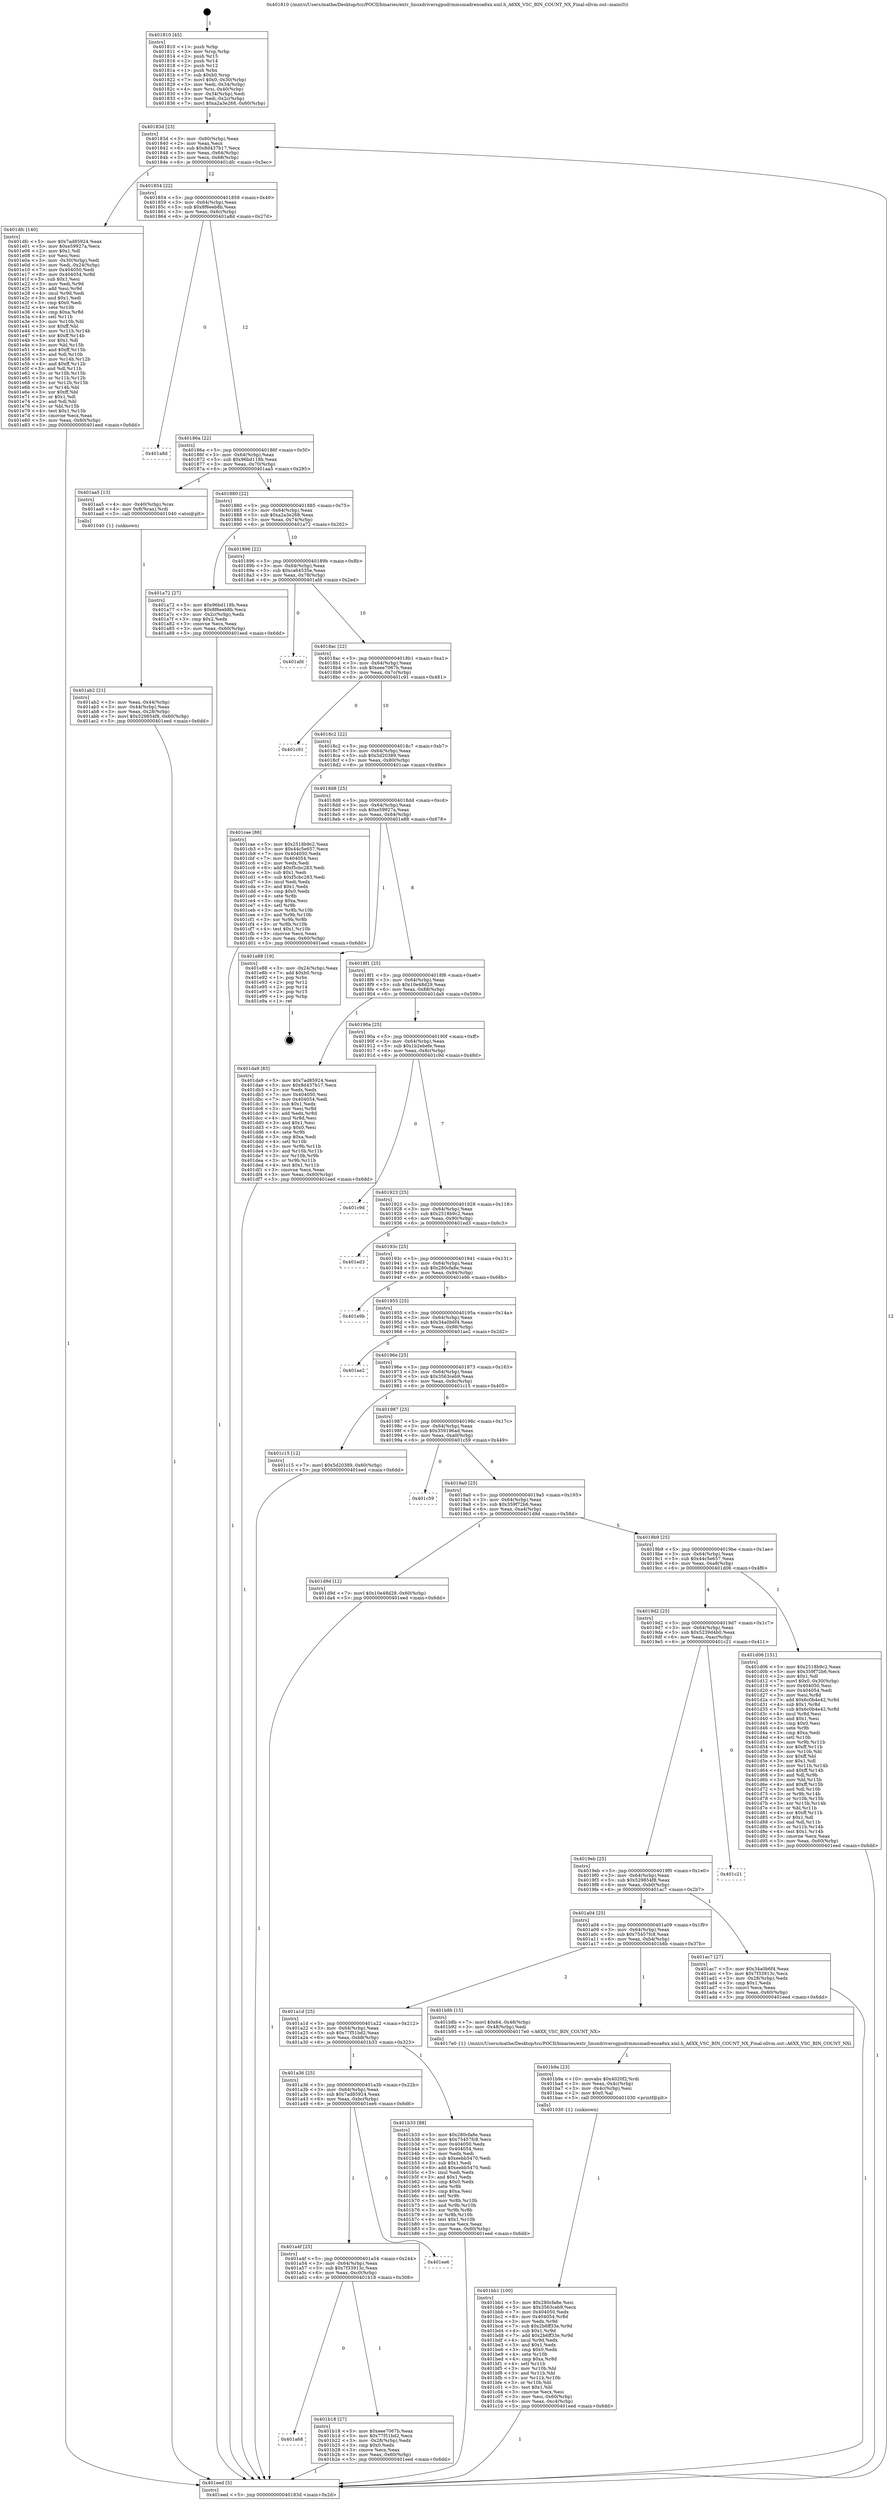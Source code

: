 digraph "0x401810" {
  label = "0x401810 (/mnt/c/Users/mathe/Desktop/tcc/POCII/binaries/extr_linuxdriversgpudrmmsmadrenoa6xx.xml.h_A6XX_VSC_BIN_COUNT_NX_Final-ollvm.out::main(0))"
  labelloc = "t"
  node[shape=record]

  Entry [label="",width=0.3,height=0.3,shape=circle,fillcolor=black,style=filled]
  "0x40183d" [label="{
     0x40183d [23]\l
     | [instrs]\l
     &nbsp;&nbsp;0x40183d \<+3\>: mov -0x60(%rbp),%eax\l
     &nbsp;&nbsp;0x401840 \<+2\>: mov %eax,%ecx\l
     &nbsp;&nbsp;0x401842 \<+6\>: sub $0x8d437b17,%ecx\l
     &nbsp;&nbsp;0x401848 \<+3\>: mov %eax,-0x64(%rbp)\l
     &nbsp;&nbsp;0x40184b \<+3\>: mov %ecx,-0x68(%rbp)\l
     &nbsp;&nbsp;0x40184e \<+6\>: je 0000000000401dfc \<main+0x5ec\>\l
  }"]
  "0x401dfc" [label="{
     0x401dfc [140]\l
     | [instrs]\l
     &nbsp;&nbsp;0x401dfc \<+5\>: mov $0x7ad85924,%eax\l
     &nbsp;&nbsp;0x401e01 \<+5\>: mov $0xe59927a,%ecx\l
     &nbsp;&nbsp;0x401e06 \<+2\>: mov $0x1,%dl\l
     &nbsp;&nbsp;0x401e08 \<+2\>: xor %esi,%esi\l
     &nbsp;&nbsp;0x401e0a \<+3\>: mov -0x30(%rbp),%edi\l
     &nbsp;&nbsp;0x401e0d \<+3\>: mov %edi,-0x24(%rbp)\l
     &nbsp;&nbsp;0x401e10 \<+7\>: mov 0x404050,%edi\l
     &nbsp;&nbsp;0x401e17 \<+8\>: mov 0x404054,%r8d\l
     &nbsp;&nbsp;0x401e1f \<+3\>: sub $0x1,%esi\l
     &nbsp;&nbsp;0x401e22 \<+3\>: mov %edi,%r9d\l
     &nbsp;&nbsp;0x401e25 \<+3\>: add %esi,%r9d\l
     &nbsp;&nbsp;0x401e28 \<+4\>: imul %r9d,%edi\l
     &nbsp;&nbsp;0x401e2c \<+3\>: and $0x1,%edi\l
     &nbsp;&nbsp;0x401e2f \<+3\>: cmp $0x0,%edi\l
     &nbsp;&nbsp;0x401e32 \<+4\>: sete %r10b\l
     &nbsp;&nbsp;0x401e36 \<+4\>: cmp $0xa,%r8d\l
     &nbsp;&nbsp;0x401e3a \<+4\>: setl %r11b\l
     &nbsp;&nbsp;0x401e3e \<+3\>: mov %r10b,%bl\l
     &nbsp;&nbsp;0x401e41 \<+3\>: xor $0xff,%bl\l
     &nbsp;&nbsp;0x401e44 \<+3\>: mov %r11b,%r14b\l
     &nbsp;&nbsp;0x401e47 \<+4\>: xor $0xff,%r14b\l
     &nbsp;&nbsp;0x401e4b \<+3\>: xor $0x1,%dl\l
     &nbsp;&nbsp;0x401e4e \<+3\>: mov %bl,%r15b\l
     &nbsp;&nbsp;0x401e51 \<+4\>: and $0xff,%r15b\l
     &nbsp;&nbsp;0x401e55 \<+3\>: and %dl,%r10b\l
     &nbsp;&nbsp;0x401e58 \<+3\>: mov %r14b,%r12b\l
     &nbsp;&nbsp;0x401e5b \<+4\>: and $0xff,%r12b\l
     &nbsp;&nbsp;0x401e5f \<+3\>: and %dl,%r11b\l
     &nbsp;&nbsp;0x401e62 \<+3\>: or %r10b,%r15b\l
     &nbsp;&nbsp;0x401e65 \<+3\>: or %r11b,%r12b\l
     &nbsp;&nbsp;0x401e68 \<+3\>: xor %r12b,%r15b\l
     &nbsp;&nbsp;0x401e6b \<+3\>: or %r14b,%bl\l
     &nbsp;&nbsp;0x401e6e \<+3\>: xor $0xff,%bl\l
     &nbsp;&nbsp;0x401e71 \<+3\>: or $0x1,%dl\l
     &nbsp;&nbsp;0x401e74 \<+2\>: and %dl,%bl\l
     &nbsp;&nbsp;0x401e76 \<+3\>: or %bl,%r15b\l
     &nbsp;&nbsp;0x401e79 \<+4\>: test $0x1,%r15b\l
     &nbsp;&nbsp;0x401e7d \<+3\>: cmovne %ecx,%eax\l
     &nbsp;&nbsp;0x401e80 \<+3\>: mov %eax,-0x60(%rbp)\l
     &nbsp;&nbsp;0x401e83 \<+5\>: jmp 0000000000401eed \<main+0x6dd\>\l
  }"]
  "0x401854" [label="{
     0x401854 [22]\l
     | [instrs]\l
     &nbsp;&nbsp;0x401854 \<+5\>: jmp 0000000000401859 \<main+0x49\>\l
     &nbsp;&nbsp;0x401859 \<+3\>: mov -0x64(%rbp),%eax\l
     &nbsp;&nbsp;0x40185c \<+5\>: sub $0x8f6eeb8b,%eax\l
     &nbsp;&nbsp;0x401861 \<+3\>: mov %eax,-0x6c(%rbp)\l
     &nbsp;&nbsp;0x401864 \<+6\>: je 0000000000401a8d \<main+0x27d\>\l
  }"]
  Exit [label="",width=0.3,height=0.3,shape=circle,fillcolor=black,style=filled,peripheries=2]
  "0x401a8d" [label="{
     0x401a8d\l
  }", style=dashed]
  "0x40186a" [label="{
     0x40186a [22]\l
     | [instrs]\l
     &nbsp;&nbsp;0x40186a \<+5\>: jmp 000000000040186f \<main+0x5f\>\l
     &nbsp;&nbsp;0x40186f \<+3\>: mov -0x64(%rbp),%eax\l
     &nbsp;&nbsp;0x401872 \<+5\>: sub $0x96bd118b,%eax\l
     &nbsp;&nbsp;0x401877 \<+3\>: mov %eax,-0x70(%rbp)\l
     &nbsp;&nbsp;0x40187a \<+6\>: je 0000000000401aa5 \<main+0x295\>\l
  }"]
  "0x401bb1" [label="{
     0x401bb1 [100]\l
     | [instrs]\l
     &nbsp;&nbsp;0x401bb1 \<+5\>: mov $0x280cfa8e,%esi\l
     &nbsp;&nbsp;0x401bb6 \<+5\>: mov $0x3563ceb9,%ecx\l
     &nbsp;&nbsp;0x401bbb \<+7\>: mov 0x404050,%edx\l
     &nbsp;&nbsp;0x401bc2 \<+8\>: mov 0x404054,%r8d\l
     &nbsp;&nbsp;0x401bca \<+3\>: mov %edx,%r9d\l
     &nbsp;&nbsp;0x401bcd \<+7\>: sub $0x2b6ff33e,%r9d\l
     &nbsp;&nbsp;0x401bd4 \<+4\>: sub $0x1,%r9d\l
     &nbsp;&nbsp;0x401bd8 \<+7\>: add $0x2b6ff33e,%r9d\l
     &nbsp;&nbsp;0x401bdf \<+4\>: imul %r9d,%edx\l
     &nbsp;&nbsp;0x401be3 \<+3\>: and $0x1,%edx\l
     &nbsp;&nbsp;0x401be6 \<+3\>: cmp $0x0,%edx\l
     &nbsp;&nbsp;0x401be9 \<+4\>: sete %r10b\l
     &nbsp;&nbsp;0x401bed \<+4\>: cmp $0xa,%r8d\l
     &nbsp;&nbsp;0x401bf1 \<+4\>: setl %r11b\l
     &nbsp;&nbsp;0x401bf5 \<+3\>: mov %r10b,%bl\l
     &nbsp;&nbsp;0x401bf8 \<+3\>: and %r11b,%bl\l
     &nbsp;&nbsp;0x401bfb \<+3\>: xor %r11b,%r10b\l
     &nbsp;&nbsp;0x401bfe \<+3\>: or %r10b,%bl\l
     &nbsp;&nbsp;0x401c01 \<+3\>: test $0x1,%bl\l
     &nbsp;&nbsp;0x401c04 \<+3\>: cmovne %ecx,%esi\l
     &nbsp;&nbsp;0x401c07 \<+3\>: mov %esi,-0x60(%rbp)\l
     &nbsp;&nbsp;0x401c0a \<+6\>: mov %eax,-0xc4(%rbp)\l
     &nbsp;&nbsp;0x401c10 \<+5\>: jmp 0000000000401eed \<main+0x6dd\>\l
  }"]
  "0x401aa5" [label="{
     0x401aa5 [13]\l
     | [instrs]\l
     &nbsp;&nbsp;0x401aa5 \<+4\>: mov -0x40(%rbp),%rax\l
     &nbsp;&nbsp;0x401aa9 \<+4\>: mov 0x8(%rax),%rdi\l
     &nbsp;&nbsp;0x401aad \<+5\>: call 0000000000401040 \<atoi@plt\>\l
     | [calls]\l
     &nbsp;&nbsp;0x401040 \{1\} (unknown)\l
  }"]
  "0x401880" [label="{
     0x401880 [22]\l
     | [instrs]\l
     &nbsp;&nbsp;0x401880 \<+5\>: jmp 0000000000401885 \<main+0x75\>\l
     &nbsp;&nbsp;0x401885 \<+3\>: mov -0x64(%rbp),%eax\l
     &nbsp;&nbsp;0x401888 \<+5\>: sub $0xa2a3e268,%eax\l
     &nbsp;&nbsp;0x40188d \<+3\>: mov %eax,-0x74(%rbp)\l
     &nbsp;&nbsp;0x401890 \<+6\>: je 0000000000401a72 \<main+0x262\>\l
  }"]
  "0x401b9a" [label="{
     0x401b9a [23]\l
     | [instrs]\l
     &nbsp;&nbsp;0x401b9a \<+10\>: movabs $0x4020f2,%rdi\l
     &nbsp;&nbsp;0x401ba4 \<+3\>: mov %eax,-0x4c(%rbp)\l
     &nbsp;&nbsp;0x401ba7 \<+3\>: mov -0x4c(%rbp),%esi\l
     &nbsp;&nbsp;0x401baa \<+2\>: mov $0x0,%al\l
     &nbsp;&nbsp;0x401bac \<+5\>: call 0000000000401030 \<printf@plt\>\l
     | [calls]\l
     &nbsp;&nbsp;0x401030 \{1\} (unknown)\l
  }"]
  "0x401a72" [label="{
     0x401a72 [27]\l
     | [instrs]\l
     &nbsp;&nbsp;0x401a72 \<+5\>: mov $0x96bd118b,%eax\l
     &nbsp;&nbsp;0x401a77 \<+5\>: mov $0x8f6eeb8b,%ecx\l
     &nbsp;&nbsp;0x401a7c \<+3\>: mov -0x2c(%rbp),%edx\l
     &nbsp;&nbsp;0x401a7f \<+3\>: cmp $0x2,%edx\l
     &nbsp;&nbsp;0x401a82 \<+3\>: cmovne %ecx,%eax\l
     &nbsp;&nbsp;0x401a85 \<+3\>: mov %eax,-0x60(%rbp)\l
     &nbsp;&nbsp;0x401a88 \<+5\>: jmp 0000000000401eed \<main+0x6dd\>\l
  }"]
  "0x401896" [label="{
     0x401896 [22]\l
     | [instrs]\l
     &nbsp;&nbsp;0x401896 \<+5\>: jmp 000000000040189b \<main+0x8b\>\l
     &nbsp;&nbsp;0x40189b \<+3\>: mov -0x64(%rbp),%eax\l
     &nbsp;&nbsp;0x40189e \<+5\>: sub $0xca64535e,%eax\l
     &nbsp;&nbsp;0x4018a3 \<+3\>: mov %eax,-0x78(%rbp)\l
     &nbsp;&nbsp;0x4018a6 \<+6\>: je 0000000000401afd \<main+0x2ed\>\l
  }"]
  "0x401eed" [label="{
     0x401eed [5]\l
     | [instrs]\l
     &nbsp;&nbsp;0x401eed \<+5\>: jmp 000000000040183d \<main+0x2d\>\l
  }"]
  "0x401810" [label="{
     0x401810 [45]\l
     | [instrs]\l
     &nbsp;&nbsp;0x401810 \<+1\>: push %rbp\l
     &nbsp;&nbsp;0x401811 \<+3\>: mov %rsp,%rbp\l
     &nbsp;&nbsp;0x401814 \<+2\>: push %r15\l
     &nbsp;&nbsp;0x401816 \<+2\>: push %r14\l
     &nbsp;&nbsp;0x401818 \<+2\>: push %r12\l
     &nbsp;&nbsp;0x40181a \<+1\>: push %rbx\l
     &nbsp;&nbsp;0x40181b \<+7\>: sub $0xb0,%rsp\l
     &nbsp;&nbsp;0x401822 \<+7\>: movl $0x0,-0x30(%rbp)\l
     &nbsp;&nbsp;0x401829 \<+3\>: mov %edi,-0x34(%rbp)\l
     &nbsp;&nbsp;0x40182c \<+4\>: mov %rsi,-0x40(%rbp)\l
     &nbsp;&nbsp;0x401830 \<+3\>: mov -0x34(%rbp),%edi\l
     &nbsp;&nbsp;0x401833 \<+3\>: mov %edi,-0x2c(%rbp)\l
     &nbsp;&nbsp;0x401836 \<+7\>: movl $0xa2a3e268,-0x60(%rbp)\l
  }"]
  "0x401ab2" [label="{
     0x401ab2 [21]\l
     | [instrs]\l
     &nbsp;&nbsp;0x401ab2 \<+3\>: mov %eax,-0x44(%rbp)\l
     &nbsp;&nbsp;0x401ab5 \<+3\>: mov -0x44(%rbp),%eax\l
     &nbsp;&nbsp;0x401ab8 \<+3\>: mov %eax,-0x28(%rbp)\l
     &nbsp;&nbsp;0x401abb \<+7\>: movl $0x529854f8,-0x60(%rbp)\l
     &nbsp;&nbsp;0x401ac2 \<+5\>: jmp 0000000000401eed \<main+0x6dd\>\l
  }"]
  "0x401a68" [label="{
     0x401a68\l
  }", style=dashed]
  "0x401afd" [label="{
     0x401afd\l
  }", style=dashed]
  "0x4018ac" [label="{
     0x4018ac [22]\l
     | [instrs]\l
     &nbsp;&nbsp;0x4018ac \<+5\>: jmp 00000000004018b1 \<main+0xa1\>\l
     &nbsp;&nbsp;0x4018b1 \<+3\>: mov -0x64(%rbp),%eax\l
     &nbsp;&nbsp;0x4018b4 \<+5\>: sub $0xeee7067b,%eax\l
     &nbsp;&nbsp;0x4018b9 \<+3\>: mov %eax,-0x7c(%rbp)\l
     &nbsp;&nbsp;0x4018bc \<+6\>: je 0000000000401c91 \<main+0x481\>\l
  }"]
  "0x401b18" [label="{
     0x401b18 [27]\l
     | [instrs]\l
     &nbsp;&nbsp;0x401b18 \<+5\>: mov $0xeee7067b,%eax\l
     &nbsp;&nbsp;0x401b1d \<+5\>: mov $0x77f51bd2,%ecx\l
     &nbsp;&nbsp;0x401b22 \<+3\>: mov -0x28(%rbp),%edx\l
     &nbsp;&nbsp;0x401b25 \<+3\>: cmp $0x0,%edx\l
     &nbsp;&nbsp;0x401b28 \<+3\>: cmove %ecx,%eax\l
     &nbsp;&nbsp;0x401b2b \<+3\>: mov %eax,-0x60(%rbp)\l
     &nbsp;&nbsp;0x401b2e \<+5\>: jmp 0000000000401eed \<main+0x6dd\>\l
  }"]
  "0x401c91" [label="{
     0x401c91\l
  }", style=dashed]
  "0x4018c2" [label="{
     0x4018c2 [22]\l
     | [instrs]\l
     &nbsp;&nbsp;0x4018c2 \<+5\>: jmp 00000000004018c7 \<main+0xb7\>\l
     &nbsp;&nbsp;0x4018c7 \<+3\>: mov -0x64(%rbp),%eax\l
     &nbsp;&nbsp;0x4018ca \<+5\>: sub $0x5d20389,%eax\l
     &nbsp;&nbsp;0x4018cf \<+3\>: mov %eax,-0x80(%rbp)\l
     &nbsp;&nbsp;0x4018d2 \<+6\>: je 0000000000401cae \<main+0x49e\>\l
  }"]
  "0x401a4f" [label="{
     0x401a4f [25]\l
     | [instrs]\l
     &nbsp;&nbsp;0x401a4f \<+5\>: jmp 0000000000401a54 \<main+0x244\>\l
     &nbsp;&nbsp;0x401a54 \<+3\>: mov -0x64(%rbp),%eax\l
     &nbsp;&nbsp;0x401a57 \<+5\>: sub $0x7f33913c,%eax\l
     &nbsp;&nbsp;0x401a5c \<+6\>: mov %eax,-0xc0(%rbp)\l
     &nbsp;&nbsp;0x401a62 \<+6\>: je 0000000000401b18 \<main+0x308\>\l
  }"]
  "0x401cae" [label="{
     0x401cae [88]\l
     | [instrs]\l
     &nbsp;&nbsp;0x401cae \<+5\>: mov $0x2518b9c2,%eax\l
     &nbsp;&nbsp;0x401cb3 \<+5\>: mov $0x44c5e657,%ecx\l
     &nbsp;&nbsp;0x401cb8 \<+7\>: mov 0x404050,%edx\l
     &nbsp;&nbsp;0x401cbf \<+7\>: mov 0x404054,%esi\l
     &nbsp;&nbsp;0x401cc6 \<+2\>: mov %edx,%edi\l
     &nbsp;&nbsp;0x401cc8 \<+6\>: add $0xf5cbc283,%edi\l
     &nbsp;&nbsp;0x401cce \<+3\>: sub $0x1,%edi\l
     &nbsp;&nbsp;0x401cd1 \<+6\>: sub $0xf5cbc283,%edi\l
     &nbsp;&nbsp;0x401cd7 \<+3\>: imul %edi,%edx\l
     &nbsp;&nbsp;0x401cda \<+3\>: and $0x1,%edx\l
     &nbsp;&nbsp;0x401cdd \<+3\>: cmp $0x0,%edx\l
     &nbsp;&nbsp;0x401ce0 \<+4\>: sete %r8b\l
     &nbsp;&nbsp;0x401ce4 \<+3\>: cmp $0xa,%esi\l
     &nbsp;&nbsp;0x401ce7 \<+4\>: setl %r9b\l
     &nbsp;&nbsp;0x401ceb \<+3\>: mov %r8b,%r10b\l
     &nbsp;&nbsp;0x401cee \<+3\>: and %r9b,%r10b\l
     &nbsp;&nbsp;0x401cf1 \<+3\>: xor %r9b,%r8b\l
     &nbsp;&nbsp;0x401cf4 \<+3\>: or %r8b,%r10b\l
     &nbsp;&nbsp;0x401cf7 \<+4\>: test $0x1,%r10b\l
     &nbsp;&nbsp;0x401cfb \<+3\>: cmovne %ecx,%eax\l
     &nbsp;&nbsp;0x401cfe \<+3\>: mov %eax,-0x60(%rbp)\l
     &nbsp;&nbsp;0x401d01 \<+5\>: jmp 0000000000401eed \<main+0x6dd\>\l
  }"]
  "0x4018d8" [label="{
     0x4018d8 [25]\l
     | [instrs]\l
     &nbsp;&nbsp;0x4018d8 \<+5\>: jmp 00000000004018dd \<main+0xcd\>\l
     &nbsp;&nbsp;0x4018dd \<+3\>: mov -0x64(%rbp),%eax\l
     &nbsp;&nbsp;0x4018e0 \<+5\>: sub $0xe59927a,%eax\l
     &nbsp;&nbsp;0x4018e5 \<+6\>: mov %eax,-0x84(%rbp)\l
     &nbsp;&nbsp;0x4018eb \<+6\>: je 0000000000401e88 \<main+0x678\>\l
  }"]
  "0x401ee6" [label="{
     0x401ee6\l
  }", style=dashed]
  "0x401e88" [label="{
     0x401e88 [19]\l
     | [instrs]\l
     &nbsp;&nbsp;0x401e88 \<+3\>: mov -0x24(%rbp),%eax\l
     &nbsp;&nbsp;0x401e8b \<+7\>: add $0xb0,%rsp\l
     &nbsp;&nbsp;0x401e92 \<+1\>: pop %rbx\l
     &nbsp;&nbsp;0x401e93 \<+2\>: pop %r12\l
     &nbsp;&nbsp;0x401e95 \<+2\>: pop %r14\l
     &nbsp;&nbsp;0x401e97 \<+2\>: pop %r15\l
     &nbsp;&nbsp;0x401e99 \<+1\>: pop %rbp\l
     &nbsp;&nbsp;0x401e9a \<+1\>: ret\l
  }"]
  "0x4018f1" [label="{
     0x4018f1 [25]\l
     | [instrs]\l
     &nbsp;&nbsp;0x4018f1 \<+5\>: jmp 00000000004018f6 \<main+0xe6\>\l
     &nbsp;&nbsp;0x4018f6 \<+3\>: mov -0x64(%rbp),%eax\l
     &nbsp;&nbsp;0x4018f9 \<+5\>: sub $0x10e48d29,%eax\l
     &nbsp;&nbsp;0x4018fe \<+6\>: mov %eax,-0x88(%rbp)\l
     &nbsp;&nbsp;0x401904 \<+6\>: je 0000000000401da9 \<main+0x599\>\l
  }"]
  "0x401a36" [label="{
     0x401a36 [25]\l
     | [instrs]\l
     &nbsp;&nbsp;0x401a36 \<+5\>: jmp 0000000000401a3b \<main+0x22b\>\l
     &nbsp;&nbsp;0x401a3b \<+3\>: mov -0x64(%rbp),%eax\l
     &nbsp;&nbsp;0x401a3e \<+5\>: sub $0x7ad85924,%eax\l
     &nbsp;&nbsp;0x401a43 \<+6\>: mov %eax,-0xbc(%rbp)\l
     &nbsp;&nbsp;0x401a49 \<+6\>: je 0000000000401ee6 \<main+0x6d6\>\l
  }"]
  "0x401da9" [label="{
     0x401da9 [83]\l
     | [instrs]\l
     &nbsp;&nbsp;0x401da9 \<+5\>: mov $0x7ad85924,%eax\l
     &nbsp;&nbsp;0x401dae \<+5\>: mov $0x8d437b17,%ecx\l
     &nbsp;&nbsp;0x401db3 \<+2\>: xor %edx,%edx\l
     &nbsp;&nbsp;0x401db5 \<+7\>: mov 0x404050,%esi\l
     &nbsp;&nbsp;0x401dbc \<+7\>: mov 0x404054,%edi\l
     &nbsp;&nbsp;0x401dc3 \<+3\>: sub $0x1,%edx\l
     &nbsp;&nbsp;0x401dc6 \<+3\>: mov %esi,%r8d\l
     &nbsp;&nbsp;0x401dc9 \<+3\>: add %edx,%r8d\l
     &nbsp;&nbsp;0x401dcc \<+4\>: imul %r8d,%esi\l
     &nbsp;&nbsp;0x401dd0 \<+3\>: and $0x1,%esi\l
     &nbsp;&nbsp;0x401dd3 \<+3\>: cmp $0x0,%esi\l
     &nbsp;&nbsp;0x401dd6 \<+4\>: sete %r9b\l
     &nbsp;&nbsp;0x401dda \<+3\>: cmp $0xa,%edi\l
     &nbsp;&nbsp;0x401ddd \<+4\>: setl %r10b\l
     &nbsp;&nbsp;0x401de1 \<+3\>: mov %r9b,%r11b\l
     &nbsp;&nbsp;0x401de4 \<+3\>: and %r10b,%r11b\l
     &nbsp;&nbsp;0x401de7 \<+3\>: xor %r10b,%r9b\l
     &nbsp;&nbsp;0x401dea \<+3\>: or %r9b,%r11b\l
     &nbsp;&nbsp;0x401ded \<+4\>: test $0x1,%r11b\l
     &nbsp;&nbsp;0x401df1 \<+3\>: cmovne %ecx,%eax\l
     &nbsp;&nbsp;0x401df4 \<+3\>: mov %eax,-0x60(%rbp)\l
     &nbsp;&nbsp;0x401df7 \<+5\>: jmp 0000000000401eed \<main+0x6dd\>\l
  }"]
  "0x40190a" [label="{
     0x40190a [25]\l
     | [instrs]\l
     &nbsp;&nbsp;0x40190a \<+5\>: jmp 000000000040190f \<main+0xff\>\l
     &nbsp;&nbsp;0x40190f \<+3\>: mov -0x64(%rbp),%eax\l
     &nbsp;&nbsp;0x401912 \<+5\>: sub $0x1b2ebefe,%eax\l
     &nbsp;&nbsp;0x401917 \<+6\>: mov %eax,-0x8c(%rbp)\l
     &nbsp;&nbsp;0x40191d \<+6\>: je 0000000000401c9d \<main+0x48d\>\l
  }"]
  "0x401b33" [label="{
     0x401b33 [88]\l
     | [instrs]\l
     &nbsp;&nbsp;0x401b33 \<+5\>: mov $0x280cfa8e,%eax\l
     &nbsp;&nbsp;0x401b38 \<+5\>: mov $0x75457fc8,%ecx\l
     &nbsp;&nbsp;0x401b3d \<+7\>: mov 0x404050,%edx\l
     &nbsp;&nbsp;0x401b44 \<+7\>: mov 0x404054,%esi\l
     &nbsp;&nbsp;0x401b4b \<+2\>: mov %edx,%edi\l
     &nbsp;&nbsp;0x401b4d \<+6\>: sub $0xeebb5470,%edi\l
     &nbsp;&nbsp;0x401b53 \<+3\>: sub $0x1,%edi\l
     &nbsp;&nbsp;0x401b56 \<+6\>: add $0xeebb5470,%edi\l
     &nbsp;&nbsp;0x401b5c \<+3\>: imul %edi,%edx\l
     &nbsp;&nbsp;0x401b5f \<+3\>: and $0x1,%edx\l
     &nbsp;&nbsp;0x401b62 \<+3\>: cmp $0x0,%edx\l
     &nbsp;&nbsp;0x401b65 \<+4\>: sete %r8b\l
     &nbsp;&nbsp;0x401b69 \<+3\>: cmp $0xa,%esi\l
     &nbsp;&nbsp;0x401b6c \<+4\>: setl %r9b\l
     &nbsp;&nbsp;0x401b70 \<+3\>: mov %r8b,%r10b\l
     &nbsp;&nbsp;0x401b73 \<+3\>: and %r9b,%r10b\l
     &nbsp;&nbsp;0x401b76 \<+3\>: xor %r9b,%r8b\l
     &nbsp;&nbsp;0x401b79 \<+3\>: or %r8b,%r10b\l
     &nbsp;&nbsp;0x401b7c \<+4\>: test $0x1,%r10b\l
     &nbsp;&nbsp;0x401b80 \<+3\>: cmovne %ecx,%eax\l
     &nbsp;&nbsp;0x401b83 \<+3\>: mov %eax,-0x60(%rbp)\l
     &nbsp;&nbsp;0x401b86 \<+5\>: jmp 0000000000401eed \<main+0x6dd\>\l
  }"]
  "0x401c9d" [label="{
     0x401c9d\l
  }", style=dashed]
  "0x401923" [label="{
     0x401923 [25]\l
     | [instrs]\l
     &nbsp;&nbsp;0x401923 \<+5\>: jmp 0000000000401928 \<main+0x118\>\l
     &nbsp;&nbsp;0x401928 \<+3\>: mov -0x64(%rbp),%eax\l
     &nbsp;&nbsp;0x40192b \<+5\>: sub $0x2518b9c2,%eax\l
     &nbsp;&nbsp;0x401930 \<+6\>: mov %eax,-0x90(%rbp)\l
     &nbsp;&nbsp;0x401936 \<+6\>: je 0000000000401ed3 \<main+0x6c3\>\l
  }"]
  "0x401a1d" [label="{
     0x401a1d [25]\l
     | [instrs]\l
     &nbsp;&nbsp;0x401a1d \<+5\>: jmp 0000000000401a22 \<main+0x212\>\l
     &nbsp;&nbsp;0x401a22 \<+3\>: mov -0x64(%rbp),%eax\l
     &nbsp;&nbsp;0x401a25 \<+5\>: sub $0x77f51bd2,%eax\l
     &nbsp;&nbsp;0x401a2a \<+6\>: mov %eax,-0xb8(%rbp)\l
     &nbsp;&nbsp;0x401a30 \<+6\>: je 0000000000401b33 \<main+0x323\>\l
  }"]
  "0x401ed3" [label="{
     0x401ed3\l
  }", style=dashed]
  "0x40193c" [label="{
     0x40193c [25]\l
     | [instrs]\l
     &nbsp;&nbsp;0x40193c \<+5\>: jmp 0000000000401941 \<main+0x131\>\l
     &nbsp;&nbsp;0x401941 \<+3\>: mov -0x64(%rbp),%eax\l
     &nbsp;&nbsp;0x401944 \<+5\>: sub $0x280cfa8e,%eax\l
     &nbsp;&nbsp;0x401949 \<+6\>: mov %eax,-0x94(%rbp)\l
     &nbsp;&nbsp;0x40194f \<+6\>: je 0000000000401e9b \<main+0x68b\>\l
  }"]
  "0x401b8b" [label="{
     0x401b8b [15]\l
     | [instrs]\l
     &nbsp;&nbsp;0x401b8b \<+7\>: movl $0x64,-0x48(%rbp)\l
     &nbsp;&nbsp;0x401b92 \<+3\>: mov -0x48(%rbp),%edi\l
     &nbsp;&nbsp;0x401b95 \<+5\>: call 00000000004017e0 \<A6XX_VSC_BIN_COUNT_NX\>\l
     | [calls]\l
     &nbsp;&nbsp;0x4017e0 \{1\} (/mnt/c/Users/mathe/Desktop/tcc/POCII/binaries/extr_linuxdriversgpudrmmsmadrenoa6xx.xml.h_A6XX_VSC_BIN_COUNT_NX_Final-ollvm.out::A6XX_VSC_BIN_COUNT_NX)\l
  }"]
  "0x401e9b" [label="{
     0x401e9b\l
  }", style=dashed]
  "0x401955" [label="{
     0x401955 [25]\l
     | [instrs]\l
     &nbsp;&nbsp;0x401955 \<+5\>: jmp 000000000040195a \<main+0x14a\>\l
     &nbsp;&nbsp;0x40195a \<+3\>: mov -0x64(%rbp),%eax\l
     &nbsp;&nbsp;0x40195d \<+5\>: sub $0x34a0b6f4,%eax\l
     &nbsp;&nbsp;0x401962 \<+6\>: mov %eax,-0x98(%rbp)\l
     &nbsp;&nbsp;0x401968 \<+6\>: je 0000000000401ae2 \<main+0x2d2\>\l
  }"]
  "0x401a04" [label="{
     0x401a04 [25]\l
     | [instrs]\l
     &nbsp;&nbsp;0x401a04 \<+5\>: jmp 0000000000401a09 \<main+0x1f9\>\l
     &nbsp;&nbsp;0x401a09 \<+3\>: mov -0x64(%rbp),%eax\l
     &nbsp;&nbsp;0x401a0c \<+5\>: sub $0x75457fc8,%eax\l
     &nbsp;&nbsp;0x401a11 \<+6\>: mov %eax,-0xb4(%rbp)\l
     &nbsp;&nbsp;0x401a17 \<+6\>: je 0000000000401b8b \<main+0x37b\>\l
  }"]
  "0x401ae2" [label="{
     0x401ae2\l
  }", style=dashed]
  "0x40196e" [label="{
     0x40196e [25]\l
     | [instrs]\l
     &nbsp;&nbsp;0x40196e \<+5\>: jmp 0000000000401973 \<main+0x163\>\l
     &nbsp;&nbsp;0x401973 \<+3\>: mov -0x64(%rbp),%eax\l
     &nbsp;&nbsp;0x401976 \<+5\>: sub $0x3563ceb9,%eax\l
     &nbsp;&nbsp;0x40197b \<+6\>: mov %eax,-0x9c(%rbp)\l
     &nbsp;&nbsp;0x401981 \<+6\>: je 0000000000401c15 \<main+0x405\>\l
  }"]
  "0x401ac7" [label="{
     0x401ac7 [27]\l
     | [instrs]\l
     &nbsp;&nbsp;0x401ac7 \<+5\>: mov $0x34a0b6f4,%eax\l
     &nbsp;&nbsp;0x401acc \<+5\>: mov $0x7f33913c,%ecx\l
     &nbsp;&nbsp;0x401ad1 \<+3\>: mov -0x28(%rbp),%edx\l
     &nbsp;&nbsp;0x401ad4 \<+3\>: cmp $0x1,%edx\l
     &nbsp;&nbsp;0x401ad7 \<+3\>: cmovl %ecx,%eax\l
     &nbsp;&nbsp;0x401ada \<+3\>: mov %eax,-0x60(%rbp)\l
     &nbsp;&nbsp;0x401add \<+5\>: jmp 0000000000401eed \<main+0x6dd\>\l
  }"]
  "0x401c15" [label="{
     0x401c15 [12]\l
     | [instrs]\l
     &nbsp;&nbsp;0x401c15 \<+7\>: movl $0x5d20389,-0x60(%rbp)\l
     &nbsp;&nbsp;0x401c1c \<+5\>: jmp 0000000000401eed \<main+0x6dd\>\l
  }"]
  "0x401987" [label="{
     0x401987 [25]\l
     | [instrs]\l
     &nbsp;&nbsp;0x401987 \<+5\>: jmp 000000000040198c \<main+0x17c\>\l
     &nbsp;&nbsp;0x40198c \<+3\>: mov -0x64(%rbp),%eax\l
     &nbsp;&nbsp;0x40198f \<+5\>: sub $0x359196ad,%eax\l
     &nbsp;&nbsp;0x401994 \<+6\>: mov %eax,-0xa0(%rbp)\l
     &nbsp;&nbsp;0x40199a \<+6\>: je 0000000000401c59 \<main+0x449\>\l
  }"]
  "0x4019eb" [label="{
     0x4019eb [25]\l
     | [instrs]\l
     &nbsp;&nbsp;0x4019eb \<+5\>: jmp 00000000004019f0 \<main+0x1e0\>\l
     &nbsp;&nbsp;0x4019f0 \<+3\>: mov -0x64(%rbp),%eax\l
     &nbsp;&nbsp;0x4019f3 \<+5\>: sub $0x529854f8,%eax\l
     &nbsp;&nbsp;0x4019f8 \<+6\>: mov %eax,-0xb0(%rbp)\l
     &nbsp;&nbsp;0x4019fe \<+6\>: je 0000000000401ac7 \<main+0x2b7\>\l
  }"]
  "0x401c59" [label="{
     0x401c59\l
  }", style=dashed]
  "0x4019a0" [label="{
     0x4019a0 [25]\l
     | [instrs]\l
     &nbsp;&nbsp;0x4019a0 \<+5\>: jmp 00000000004019a5 \<main+0x195\>\l
     &nbsp;&nbsp;0x4019a5 \<+3\>: mov -0x64(%rbp),%eax\l
     &nbsp;&nbsp;0x4019a8 \<+5\>: sub $0x359f72b6,%eax\l
     &nbsp;&nbsp;0x4019ad \<+6\>: mov %eax,-0xa4(%rbp)\l
     &nbsp;&nbsp;0x4019b3 \<+6\>: je 0000000000401d9d \<main+0x58d\>\l
  }"]
  "0x401c21" [label="{
     0x401c21\l
  }", style=dashed]
  "0x401d9d" [label="{
     0x401d9d [12]\l
     | [instrs]\l
     &nbsp;&nbsp;0x401d9d \<+7\>: movl $0x10e48d29,-0x60(%rbp)\l
     &nbsp;&nbsp;0x401da4 \<+5\>: jmp 0000000000401eed \<main+0x6dd\>\l
  }"]
  "0x4019b9" [label="{
     0x4019b9 [25]\l
     | [instrs]\l
     &nbsp;&nbsp;0x4019b9 \<+5\>: jmp 00000000004019be \<main+0x1ae\>\l
     &nbsp;&nbsp;0x4019be \<+3\>: mov -0x64(%rbp),%eax\l
     &nbsp;&nbsp;0x4019c1 \<+5\>: sub $0x44c5e657,%eax\l
     &nbsp;&nbsp;0x4019c6 \<+6\>: mov %eax,-0xa8(%rbp)\l
     &nbsp;&nbsp;0x4019cc \<+6\>: je 0000000000401d06 \<main+0x4f6\>\l
  }"]
  "0x4019d2" [label="{
     0x4019d2 [25]\l
     | [instrs]\l
     &nbsp;&nbsp;0x4019d2 \<+5\>: jmp 00000000004019d7 \<main+0x1c7\>\l
     &nbsp;&nbsp;0x4019d7 \<+3\>: mov -0x64(%rbp),%eax\l
     &nbsp;&nbsp;0x4019da \<+5\>: sub $0x5239d4b0,%eax\l
     &nbsp;&nbsp;0x4019df \<+6\>: mov %eax,-0xac(%rbp)\l
     &nbsp;&nbsp;0x4019e5 \<+6\>: je 0000000000401c21 \<main+0x411\>\l
  }"]
  "0x401d06" [label="{
     0x401d06 [151]\l
     | [instrs]\l
     &nbsp;&nbsp;0x401d06 \<+5\>: mov $0x2518b9c2,%eax\l
     &nbsp;&nbsp;0x401d0b \<+5\>: mov $0x359f72b6,%ecx\l
     &nbsp;&nbsp;0x401d10 \<+2\>: mov $0x1,%dl\l
     &nbsp;&nbsp;0x401d12 \<+7\>: movl $0x0,-0x30(%rbp)\l
     &nbsp;&nbsp;0x401d19 \<+7\>: mov 0x404050,%esi\l
     &nbsp;&nbsp;0x401d20 \<+7\>: mov 0x404054,%edi\l
     &nbsp;&nbsp;0x401d27 \<+3\>: mov %esi,%r8d\l
     &nbsp;&nbsp;0x401d2a \<+7\>: add $0x6c0b4e42,%r8d\l
     &nbsp;&nbsp;0x401d31 \<+4\>: sub $0x1,%r8d\l
     &nbsp;&nbsp;0x401d35 \<+7\>: sub $0x6c0b4e42,%r8d\l
     &nbsp;&nbsp;0x401d3c \<+4\>: imul %r8d,%esi\l
     &nbsp;&nbsp;0x401d40 \<+3\>: and $0x1,%esi\l
     &nbsp;&nbsp;0x401d43 \<+3\>: cmp $0x0,%esi\l
     &nbsp;&nbsp;0x401d46 \<+4\>: sete %r9b\l
     &nbsp;&nbsp;0x401d4a \<+3\>: cmp $0xa,%edi\l
     &nbsp;&nbsp;0x401d4d \<+4\>: setl %r10b\l
     &nbsp;&nbsp;0x401d51 \<+3\>: mov %r9b,%r11b\l
     &nbsp;&nbsp;0x401d54 \<+4\>: xor $0xff,%r11b\l
     &nbsp;&nbsp;0x401d58 \<+3\>: mov %r10b,%bl\l
     &nbsp;&nbsp;0x401d5b \<+3\>: xor $0xff,%bl\l
     &nbsp;&nbsp;0x401d5e \<+3\>: xor $0x1,%dl\l
     &nbsp;&nbsp;0x401d61 \<+3\>: mov %r11b,%r14b\l
     &nbsp;&nbsp;0x401d64 \<+4\>: and $0xff,%r14b\l
     &nbsp;&nbsp;0x401d68 \<+3\>: and %dl,%r9b\l
     &nbsp;&nbsp;0x401d6b \<+3\>: mov %bl,%r15b\l
     &nbsp;&nbsp;0x401d6e \<+4\>: and $0xff,%r15b\l
     &nbsp;&nbsp;0x401d72 \<+3\>: and %dl,%r10b\l
     &nbsp;&nbsp;0x401d75 \<+3\>: or %r9b,%r14b\l
     &nbsp;&nbsp;0x401d78 \<+3\>: or %r10b,%r15b\l
     &nbsp;&nbsp;0x401d7b \<+3\>: xor %r15b,%r14b\l
     &nbsp;&nbsp;0x401d7e \<+3\>: or %bl,%r11b\l
     &nbsp;&nbsp;0x401d81 \<+4\>: xor $0xff,%r11b\l
     &nbsp;&nbsp;0x401d85 \<+3\>: or $0x1,%dl\l
     &nbsp;&nbsp;0x401d88 \<+3\>: and %dl,%r11b\l
     &nbsp;&nbsp;0x401d8b \<+3\>: or %r11b,%r14b\l
     &nbsp;&nbsp;0x401d8e \<+4\>: test $0x1,%r14b\l
     &nbsp;&nbsp;0x401d92 \<+3\>: cmovne %ecx,%eax\l
     &nbsp;&nbsp;0x401d95 \<+3\>: mov %eax,-0x60(%rbp)\l
     &nbsp;&nbsp;0x401d98 \<+5\>: jmp 0000000000401eed \<main+0x6dd\>\l
  }"]
  Entry -> "0x401810" [label=" 1"]
  "0x40183d" -> "0x401dfc" [label=" 1"]
  "0x40183d" -> "0x401854" [label=" 12"]
  "0x401e88" -> Exit [label=" 1"]
  "0x401854" -> "0x401a8d" [label=" 0"]
  "0x401854" -> "0x40186a" [label=" 12"]
  "0x401dfc" -> "0x401eed" [label=" 1"]
  "0x40186a" -> "0x401aa5" [label=" 1"]
  "0x40186a" -> "0x401880" [label=" 11"]
  "0x401da9" -> "0x401eed" [label=" 1"]
  "0x401880" -> "0x401a72" [label=" 1"]
  "0x401880" -> "0x401896" [label=" 10"]
  "0x401a72" -> "0x401eed" [label=" 1"]
  "0x401810" -> "0x40183d" [label=" 1"]
  "0x401eed" -> "0x40183d" [label=" 12"]
  "0x401aa5" -> "0x401ab2" [label=" 1"]
  "0x401ab2" -> "0x401eed" [label=" 1"]
  "0x401d9d" -> "0x401eed" [label=" 1"]
  "0x401896" -> "0x401afd" [label=" 0"]
  "0x401896" -> "0x4018ac" [label=" 10"]
  "0x401d06" -> "0x401eed" [label=" 1"]
  "0x4018ac" -> "0x401c91" [label=" 0"]
  "0x4018ac" -> "0x4018c2" [label=" 10"]
  "0x401cae" -> "0x401eed" [label=" 1"]
  "0x4018c2" -> "0x401cae" [label=" 1"]
  "0x4018c2" -> "0x4018d8" [label=" 9"]
  "0x401bb1" -> "0x401eed" [label=" 1"]
  "0x4018d8" -> "0x401e88" [label=" 1"]
  "0x4018d8" -> "0x4018f1" [label=" 8"]
  "0x401b9a" -> "0x401bb1" [label=" 1"]
  "0x4018f1" -> "0x401da9" [label=" 1"]
  "0x4018f1" -> "0x40190a" [label=" 7"]
  "0x401b33" -> "0x401eed" [label=" 1"]
  "0x40190a" -> "0x401c9d" [label=" 0"]
  "0x40190a" -> "0x401923" [label=" 7"]
  "0x401b18" -> "0x401eed" [label=" 1"]
  "0x401923" -> "0x401ed3" [label=" 0"]
  "0x401923" -> "0x40193c" [label=" 7"]
  "0x401a4f" -> "0x401b18" [label=" 1"]
  "0x40193c" -> "0x401e9b" [label=" 0"]
  "0x40193c" -> "0x401955" [label=" 7"]
  "0x401c15" -> "0x401eed" [label=" 1"]
  "0x401955" -> "0x401ae2" [label=" 0"]
  "0x401955" -> "0x40196e" [label=" 7"]
  "0x401a36" -> "0x401ee6" [label=" 0"]
  "0x40196e" -> "0x401c15" [label=" 1"]
  "0x40196e" -> "0x401987" [label=" 6"]
  "0x401b8b" -> "0x401b9a" [label=" 1"]
  "0x401987" -> "0x401c59" [label=" 0"]
  "0x401987" -> "0x4019a0" [label=" 6"]
  "0x401a1d" -> "0x401b33" [label=" 1"]
  "0x4019a0" -> "0x401d9d" [label=" 1"]
  "0x4019a0" -> "0x4019b9" [label=" 5"]
  "0x401a4f" -> "0x401a68" [label=" 0"]
  "0x4019b9" -> "0x401d06" [label=" 1"]
  "0x4019b9" -> "0x4019d2" [label=" 4"]
  "0x401a04" -> "0x401a1d" [label=" 2"]
  "0x4019d2" -> "0x401c21" [label=" 0"]
  "0x4019d2" -> "0x4019eb" [label=" 4"]
  "0x401a1d" -> "0x401a36" [label=" 1"]
  "0x4019eb" -> "0x401ac7" [label=" 1"]
  "0x4019eb" -> "0x401a04" [label=" 3"]
  "0x401ac7" -> "0x401eed" [label=" 1"]
  "0x401a36" -> "0x401a4f" [label=" 1"]
  "0x401a04" -> "0x401b8b" [label=" 1"]
}

